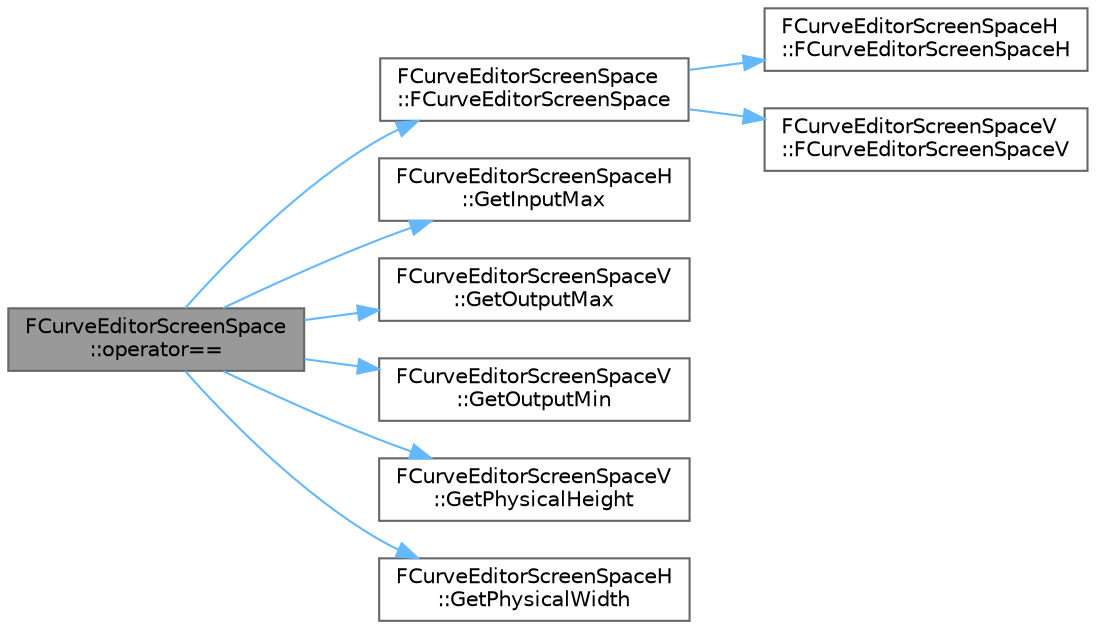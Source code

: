 digraph "FCurveEditorScreenSpace::operator=="
{
 // INTERACTIVE_SVG=YES
 // LATEX_PDF_SIZE
  bgcolor="transparent";
  edge [fontname=Helvetica,fontsize=10,labelfontname=Helvetica,labelfontsize=10];
  node [fontname=Helvetica,fontsize=10,shape=box,height=0.2,width=0.4];
  rankdir="LR";
  Node1 [id="Node000001",label="FCurveEditorScreenSpace\l::operator==",height=0.2,width=0.4,color="gray40", fillcolor="grey60", style="filled", fontcolor="black",tooltip=" "];
  Node1 -> Node2 [id="edge1_Node000001_Node000002",color="steelblue1",style="solid",tooltip=" "];
  Node2 [id="Node000002",label="FCurveEditorScreenSpace\l::FCurveEditorScreenSpace",height=0.2,width=0.4,color="grey40", fillcolor="white", style="filled",URL="$d5/d47/structFCurveEditorScreenSpace.html#ad3a319c2da7fd382796d3296e0be1537",tooltip="Construction from a physical size, and input/output range."];
  Node2 -> Node3 [id="edge2_Node000002_Node000003",color="steelblue1",style="solid",tooltip=" "];
  Node3 [id="Node000003",label="FCurveEditorScreenSpaceH\l::FCurveEditorScreenSpaceH",height=0.2,width=0.4,color="grey40", fillcolor="white", style="filled",URL="$dd/d2d/structFCurveEditorScreenSpaceH.html#aa003e3a279d01456c0b9f5da41026291",tooltip="Construction from a physical size, and input/output range."];
  Node2 -> Node4 [id="edge3_Node000002_Node000004",color="steelblue1",style="solid",tooltip=" "];
  Node4 [id="Node000004",label="FCurveEditorScreenSpaceV\l::FCurveEditorScreenSpaceV",height=0.2,width=0.4,color="grey40", fillcolor="white", style="filled",URL="$de/d27/structFCurveEditorScreenSpaceV.html#a8fae86068eb34a1b0703b74910deb4de",tooltip="Construction from a physical size, and input/output range."];
  Node1 -> Node5 [id="edge4_Node000001_Node000005",color="steelblue1",style="solid",tooltip=" "];
  Node5 [id="Node000005",label="FCurveEditorScreenSpaceH\l::GetInputMax",height=0.2,width=0.4,color="grey40", fillcolor="white", style="filled",URL="$dd/d2d/structFCurveEditorScreenSpaceH.html#a93daef6d7121530d1c28015d824d03f6",tooltip="Get the maximum input value displayed on the screen."];
  Node1 -> Node6 [id="edge5_Node000001_Node000006",color="steelblue1",style="solid",tooltip=" "];
  Node6 [id="Node000006",label="FCurveEditorScreenSpaceV\l::GetOutputMax",height=0.2,width=0.4,color="grey40", fillcolor="white", style="filled",URL="$de/d27/structFCurveEditorScreenSpaceV.html#a5290d169115d8aabf90b39d66d159019",tooltip="Get the maximum output value displayed on the screen."];
  Node1 -> Node7 [id="edge6_Node000001_Node000007",color="steelblue1",style="solid",tooltip=" "];
  Node7 [id="Node000007",label="FCurveEditorScreenSpaceV\l::GetOutputMin",height=0.2,width=0.4,color="grey40", fillcolor="white", style="filled",URL="$de/d27/structFCurveEditorScreenSpaceV.html#a28853c6b49b833241fc5f8d457b1b89c",tooltip="Get the minimum output value displayed on the screen."];
  Node1 -> Node8 [id="edge7_Node000001_Node000008",color="steelblue1",style="solid",tooltip=" "];
  Node8 [id="Node000008",label="FCurveEditorScreenSpaceV\l::GetPhysicalHeight",height=0.2,width=0.4,color="grey40", fillcolor="white", style="filled",URL="$de/d27/structFCurveEditorScreenSpaceV.html#a77afb3dae15a16e27649d990acf10982",tooltip="Get the physical height of the screen."];
  Node1 -> Node9 [id="edge8_Node000001_Node000009",color="steelblue1",style="solid",tooltip=" "];
  Node9 [id="Node000009",label="FCurveEditorScreenSpaceH\l::GetPhysicalWidth",height=0.2,width=0.4,color="grey40", fillcolor="white", style="filled",URL="$dd/d2d/structFCurveEditorScreenSpaceH.html#ab40b1ae4af8230c7f28e80d5a108e594",tooltip="Get the physical width of the screen."];
}
